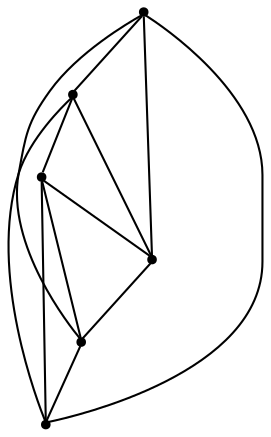 graph {
  node [shape=point,comment="{\"directed\":false,\"doi\":\"10.1007/978-3-319-73915-1_36\",\"figure\":\"1 (4)\"}"]

  v0 [pos="1203.8188518091893,290.4828618945213"]
  v1 [pos="1152.3294659350838,444.950350469591"]
  v2 [pos="1100.8337212192084,341.9733812891633"]
  v3 [pos="997.8485588350185,496.4419985448143"]
  v4 [pos="1049.342173338901,393.4651883334825"]
  v5 [pos="946.3570109547111,238.99172252040506"]

  v0 -- v3 [id="-1",pos="1203.8188518091893,290.4828618945213 1210.2594046957215,502.8799130956725 1210.2594046957215,502.8799130956725 1210.2594046957215,502.8799130956725 997.8485588350185,496.4419985448143 997.8485588350185,496.4419985448143 997.8485588350185,496.4419985448143"]
  v5 -- v3 [id="-2",pos="946.3570109547111,238.99172252040506 936.7033671161128,496.44145804988807 936.7033671161128,496.44145804988807 936.7033671161128,496.44145804988807 997.8485588350185,496.4419985448143 997.8485588350185,496.4419985448143 997.8485588350185,496.4419985448143"]
  v4 -- v2 [id="-3",pos="1049.342173338901,393.4651883334825 1094.3993999976105,393.46377350852856 1094.3993999976105,393.46377350852856 1094.3993999976105,393.46377350852856 1100.8337212192084,341.9733812891633 1100.8337212192084,341.9733812891633 1100.8337212192084,341.9733812891633"]
  v5 -- v2 [id="-4",pos="946.3570109547111,238.99172252040506 949.572073147726,341.9730474540618 949.572073147726,341.9730474540618 949.572073147726,341.9730474540618 1100.8337212192084,341.9733812891633 1100.8337212192084,341.9733812891633 1100.8337212192084,341.9733812891633"]
  v4 -- v5 [id="-5",pos="1049.342173338901,393.4651883334825 943.1377519261282,393.46377350852856 943.1377519261282,393.46377350852856 943.1377519261282,393.46377350852856 946.3570109547111,238.99172252040506 946.3570109547111,238.99172252040506 946.3570109547111,238.99172252040506"]
  v4 -- v3 [id="-6",pos="1049.342173338901,393.4651883334825 1042.9078521173033,490.01155554146567 1042.9078521173033,490.01155554146567 1042.9078521173033,490.01155554146567 997.8485588350185,496.4419985448143 997.8485588350185,496.4419985448143 997.8485588350185,496.4419985448143"]
  v5 -- v0 [id="-7",pos="946.3570109547111,238.99172252040506 956.0106547933095,290.481971667584 956.0106547933095,290.481971667584 956.0106547933095,290.481971667584 1203.8188518091893,290.4828618945213 1203.8188518091893,290.4828618945213 1203.8188518091893,290.4828618945213"]
  v2 -- v1 [id="-9",pos="1100.8337212192084,341.9733812891633 1107.2722392763742,438.520670517903 1107.2722392763742,438.520670517903 1107.2722392763742,438.520670517903 1152.3294659350838,444.950350469591 1152.3294659350838,444.950350469591 1152.3294659350838,444.950350469591"]
  v1 -- v4 [id="-10",pos="1152.3294659350838,444.950350469591 1055.7764945604988,451.3889962782906 1055.7764945604988,451.3889962782906 1055.7764945604988,451.3889962782906 1049.342173338901,393.4651883334825 1049.342173338901,393.4651883334825 1049.342173338901,393.4651883334825"]
  v1 -- v3 [id="-11",pos="1152.3294659350838,444.950350469591 1152.3294659350838,496.44166470971277 1152.3294659350838,496.44166470971277 1152.3294659350838,496.44166470971277 997.8485588350185,496.4419985448143 997.8485588350185,496.4419985448143 997.8485588350185,496.4419985448143"]
  v2 -- v0 [id="-12",pos="1100.8337212192084,341.9733812891633 1197.38236858139,341.97288848496584 1197.38236858139,341.97288848496584 1197.38236858139,341.97288848496584 1203.8188518091893,290.4828618945213 1203.8188518091893,290.4828618945213 1203.8188518091893,290.4828618945213"]
  v1 -- v0 [id="-13",pos="1152.3294659350838,444.950350469591 1203.8209502269735,444.95469032591046 1203.8209502269735,444.95469032591046 1203.8209502269735,444.95469032591046 1203.8188518091893,290.4828618945213 1203.8188518091893,290.4828618945213 1203.8188518091893,290.4828618945213"]
}